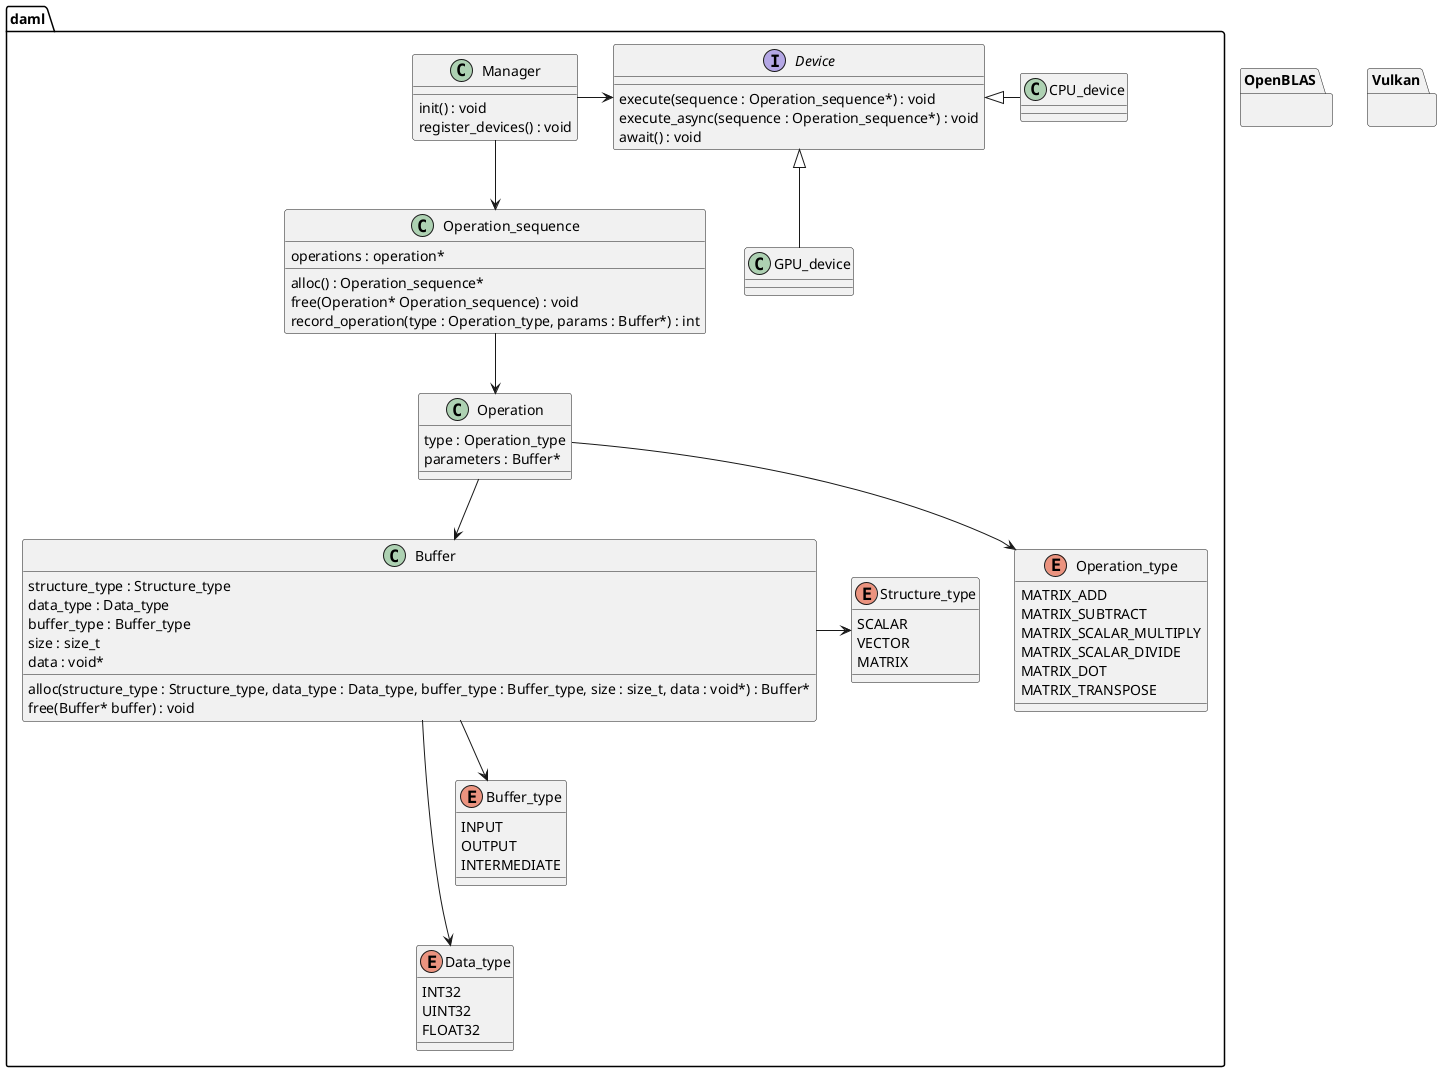 @startuml

package daml{
    class Manager{
        init() : void
        register_devices() : void
    }
    class Operation_sequence{
        operations : operation*
        alloc() : Operation_sequence*
        free(Operation* Operation_sequence) : void
        record_operation(type : Operation_type, params : Buffer*) : int
    }
    class Operation{
        type : Operation_type
        parameters : Buffer*
    }
    enum Operation_type{
        MATRIX_ADD
        MATRIX_SUBTRACT
        MATRIX_SCALAR_MULTIPLY
        MATRIX_SCALAR_DIVIDE
        MATRIX_DOT
        MATRIX_TRANSPOSE
    }
    class Buffer{
        structure_type : Structure_type
        data_type : Data_type
        buffer_type : Buffer_type
        size : size_t
        data : void*
        alloc(structure_type : Structure_type, data_type : Data_type, buffer_type : Buffer_type, size : size_t, data : void*) : Buffer*
        free(Buffer* buffer) : void
    }
    enum Structure_type{
        SCALAR
        VECTOR
        MATRIX
    }
    enum Buffer_type{
        INPUT
        OUTPUT
        INTERMEDIATE
    }
    enum Data_type{
        INT32
        UINT32
        FLOAT32
    }
    interface Device{
        execute(sequence : Operation_sequence*) : void
        execute_async(sequence : Operation_sequence*) : void
        await() : void
    }
    class CPU_device{}
    class GPU_device{}

    Manager --> Operation_sequence
    Operation_sequence --> Operation

    Structure_type -[hidden]- Buffer_type
    Buffer_type -[hidden]- Data_type

    Operation --> Operation_type
    Operation --> Buffer
    Buffer -> Data_type
    Buffer -> Buffer_type
    Buffer -> Structure_type
    Manager -> Device
    Device <|- CPU_device
    Device <|-- GPU_device
}

package OpenBLAS{

}

package Vulkan{
    
}

@enduml